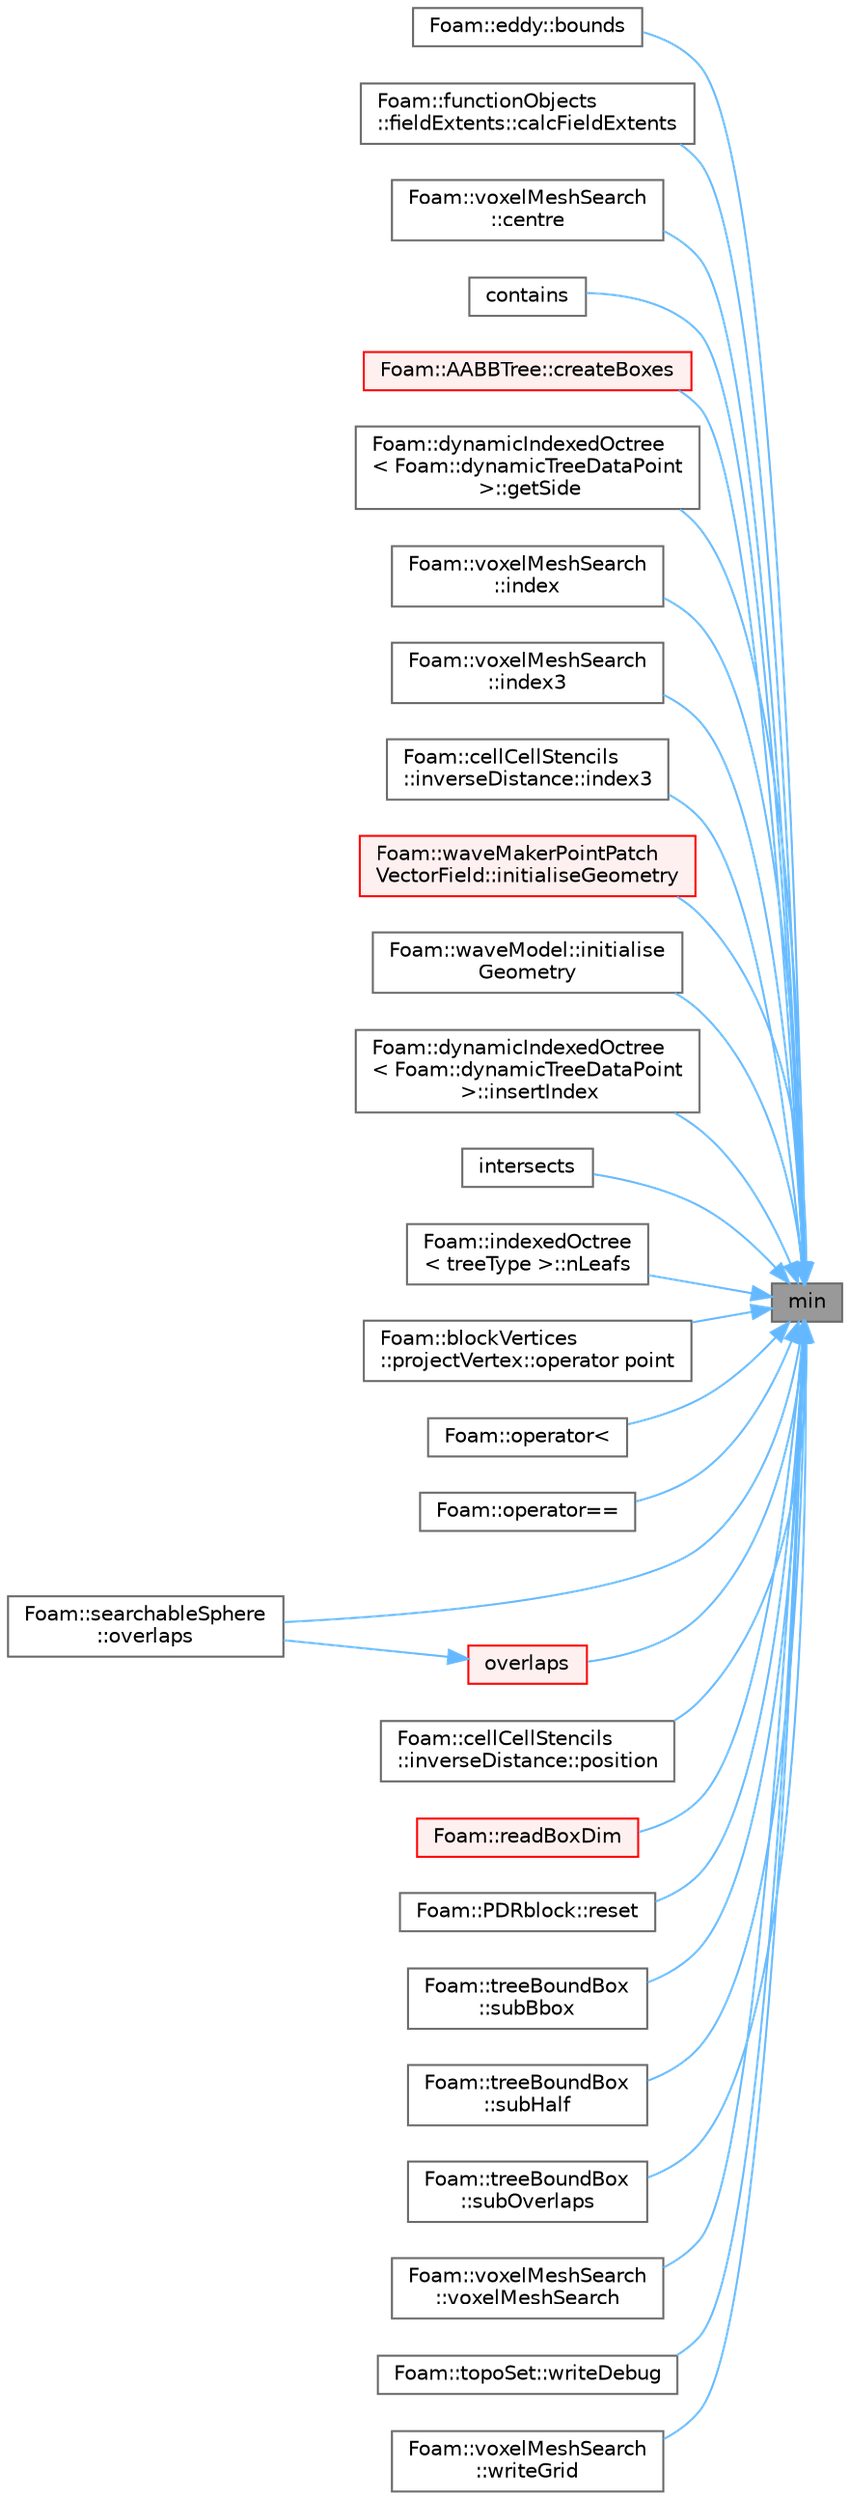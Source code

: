 digraph "min"
{
 // LATEX_PDF_SIZE
  bgcolor="transparent";
  edge [fontname=Helvetica,fontsize=10,labelfontname=Helvetica,labelfontsize=10];
  node [fontname=Helvetica,fontsize=10,shape=box,height=0.2,width=0.4];
  rankdir="RL";
  Node1 [id="Node000001",label="min",height=0.2,width=0.4,color="gray40", fillcolor="grey60", style="filled", fontcolor="black",tooltip=" "];
  Node1 -> Node2 [id="edge1_Node000001_Node000002",dir="back",color="steelblue1",style="solid",tooltip=" "];
  Node2 [id="Node000002",label="Foam::eddy::bounds",height=0.2,width=0.4,color="grey40", fillcolor="white", style="filled",URL="$classFoam_1_1eddy.html#a770d3362f5ef06420ea5589fd0809863",tooltip=" "];
  Node1 -> Node3 [id="edge2_Node000001_Node000003",dir="back",color="steelblue1",style="solid",tooltip=" "];
  Node3 [id="Node000003",label="Foam::functionObjects\l::fieldExtents::calcFieldExtents",height=0.2,width=0.4,color="grey40", fillcolor="white", style="filled",URL="$classFoam_1_1functionObjects_1_1fieldExtents.html#a3e44837471a34c6aa415c4e4ae208270",tooltip=" "];
  Node1 -> Node4 [id="edge3_Node000001_Node000004",dir="back",color="steelblue1",style="solid",tooltip=" "];
  Node4 [id="Node000004",label="Foam::voxelMeshSearch\l::centre",height=0.2,width=0.4,color="grey40", fillcolor="white", style="filled",URL="$classFoam_1_1voxelMeshSearch.html#afde485fad404629d06428389a02a4cae",tooltip=" "];
  Node1 -> Node5 [id="edge4_Node000001_Node000005",dir="back",color="steelblue1",style="solid",tooltip=" "];
  Node5 [id="Node000005",label="contains",height=0.2,width=0.4,color="grey40", fillcolor="white", style="filled",URL="$classFoam_1_1boundBox.html#a044fc3f0d2f5e453be466c5a09382671",tooltip=" "];
  Node1 -> Node6 [id="edge5_Node000001_Node000006",dir="back",color="steelblue1",style="solid",tooltip=" "];
  Node6 [id="Node000006",label="Foam::AABBTree::createBoxes",height=0.2,width=0.4,color="red", fillcolor="#FFF0F0", style="filled",URL="$classFoam_1_1AABBTree.html#a44dbc07e3813445decd3b6092055d6b3",tooltip=" "];
  Node1 -> Node8 [id="edge6_Node000001_Node000008",dir="back",color="steelblue1",style="solid",tooltip=" "];
  Node8 [id="Node000008",label="Foam::dynamicIndexedOctree\l\< Foam::dynamicTreeDataPoint\l \>::getSide",height=0.2,width=0.4,color="grey40", fillcolor="white", style="filled",URL="$classFoam_1_1dynamicIndexedOctree.html#a89a49f91953d426e94dff0935a783c27",tooltip=" "];
  Node1 -> Node9 [id="edge7_Node000001_Node000009",dir="back",color="steelblue1",style="solid",tooltip=" "];
  Node9 [id="Node000009",label="Foam::voxelMeshSearch\l::index",height=0.2,width=0.4,color="grey40", fillcolor="white", style="filled",URL="$classFoam_1_1voxelMeshSearch.html#a39f47dbf0999323a65bb9d1a0de300da",tooltip=" "];
  Node1 -> Node10 [id="edge8_Node000001_Node000010",dir="back",color="steelblue1",style="solid",tooltip=" "];
  Node10 [id="Node000010",label="Foam::voxelMeshSearch\l::index3",height=0.2,width=0.4,color="grey40", fillcolor="white", style="filled",URL="$classFoam_1_1voxelMeshSearch.html#a1d0ba6ff53f92b765be4edfeb95d2e70",tooltip=" "];
  Node1 -> Node11 [id="edge9_Node000001_Node000011",dir="back",color="steelblue1",style="solid",tooltip=" "];
  Node11 [id="Node000011",label="Foam::cellCellStencils\l::inverseDistance::index3",height=0.2,width=0.4,color="grey40", fillcolor="white", style="filled",URL="$classFoam_1_1cellCellStencils_1_1inverseDistance.html#a069ed2865704d47306b1433be730b2cb",tooltip=" "];
  Node1 -> Node12 [id="edge10_Node000001_Node000012",dir="back",color="steelblue1",style="solid",tooltip=" "];
  Node12 [id="Node000012",label="Foam::waveMakerPointPatch\lVectorField::initialiseGeometry",height=0.2,width=0.4,color="red", fillcolor="#FFF0F0", style="filled",URL="$classFoam_1_1waveMakerPointPatchVectorField.html#a001b6a612273aafe903ff878ed305ec9",tooltip=" "];
  Node1 -> Node14 [id="edge11_Node000001_Node000014",dir="back",color="steelblue1",style="solid",tooltip=" "];
  Node14 [id="Node000014",label="Foam::waveModel::initialise\lGeometry",height=0.2,width=0.4,color="grey40", fillcolor="white", style="filled",URL="$classFoam_1_1waveModel.html#a001b6a612273aafe903ff878ed305ec9",tooltip=" "];
  Node1 -> Node15 [id="edge12_Node000001_Node000015",dir="back",color="steelblue1",style="solid",tooltip=" "];
  Node15 [id="Node000015",label="Foam::dynamicIndexedOctree\l\< Foam::dynamicTreeDataPoint\l \>::insertIndex",height=0.2,width=0.4,color="grey40", fillcolor="white", style="filled",URL="$classFoam_1_1dynamicIndexedOctree.html#af7a674060888ace022858c8581c91c4d",tooltip=" "];
  Node1 -> Node16 [id="edge13_Node000001_Node000016",dir="back",color="steelblue1",style="solid",tooltip=" "];
  Node16 [id="Node000016",label="intersects",height=0.2,width=0.4,color="grey40", fillcolor="white", style="filled",URL="$classFoam_1_1boundBox.html#ad96fc6e4aa788519a25e3a42ef9a872b",tooltip=" "];
  Node1 -> Node17 [id="edge14_Node000001_Node000017",dir="back",color="steelblue1",style="solid",tooltip=" "];
  Node17 [id="Node000017",label="Foam::indexedOctree\l\< treeType \>::nLeafs",height=0.2,width=0.4,color="grey40", fillcolor="white", style="filled",URL="$classFoam_1_1indexedOctree.html#af4483dd0623f8cd7fbeed6ebf01a4314",tooltip=" "];
  Node1 -> Node18 [id="edge15_Node000001_Node000018",dir="back",color="steelblue1",style="solid",tooltip=" "];
  Node18 [id="Node000018",label="Foam::blockVertices\l::projectVertex::operator point",height=0.2,width=0.4,color="grey40", fillcolor="white", style="filled",URL="$classFoam_1_1blockVertices_1_1projectVertex.html#a35a5b34c1ad6198cc5d22f0ebae28498",tooltip=" "];
  Node1 -> Node19 [id="edge16_Node000001_Node000019",dir="back",color="steelblue1",style="solid",tooltip=" "];
  Node19 [id="Node000019",label="Foam::operator\<",height=0.2,width=0.4,color="grey40", fillcolor="white", style="filled",URL="$namespaceFoam.html#a72bcf6cebb3038bef06830165cc6b11a",tooltip=" "];
  Node1 -> Node20 [id="edge17_Node000001_Node000020",dir="back",color="steelblue1",style="solid",tooltip=" "];
  Node20 [id="Node000020",label="Foam::operator==",height=0.2,width=0.4,color="grey40", fillcolor="white", style="filled",URL="$namespaceFoam.html#a465319f1505493347f8298c5cdc4a5a0",tooltip=" "];
  Node1 -> Node21 [id="edge18_Node000001_Node000021",dir="back",color="steelblue1",style="solid",tooltip=" "];
  Node21 [id="Node000021",label="Foam::searchableSphere\l::overlaps",height=0.2,width=0.4,color="grey40", fillcolor="white", style="filled",URL="$classFoam_1_1searchableSphere.html#a3551e1f2a2837eb8b79493199f8e89f8",tooltip=" "];
  Node1 -> Node22 [id="edge19_Node000001_Node000022",dir="back",color="steelblue1",style="solid",tooltip=" "];
  Node22 [id="Node000022",label="overlaps",height=0.2,width=0.4,color="red", fillcolor="#FFF0F0", style="filled",URL="$classFoam_1_1boundBox.html#a3551e1f2a2837eb8b79493199f8e89f8",tooltip=" "];
  Node22 -> Node21 [id="edge20_Node000022_Node000021",dir="back",color="steelblue1",style="solid",tooltip=" "];
  Node1 -> Node29 [id="edge21_Node000001_Node000029",dir="back",color="steelblue1",style="solid",tooltip=" "];
  Node29 [id="Node000029",label="Foam::cellCellStencils\l::inverseDistance::position",height=0.2,width=0.4,color="grey40", fillcolor="white", style="filled",URL="$classFoam_1_1cellCellStencils_1_1inverseDistance.html#a395def25ad8b128beeed85e968588ec0",tooltip=" "];
  Node1 -> Node30 [id="edge22_Node000001_Node000030",dir="back",color="steelblue1",style="solid",tooltip=" "];
  Node30 [id="Node000030",label="Foam::readBoxDim",height=0.2,width=0.4,color="red", fillcolor="#FFF0F0", style="filled",URL="$namespaceFoam.html#a57b177e8e752d56a72c63153fc414771",tooltip=" "];
  Node1 -> Node35 [id="edge23_Node000001_Node000035",dir="back",color="steelblue1",style="solid",tooltip=" "];
  Node35 [id="Node000035",label="Foam::PDRblock::reset",height=0.2,width=0.4,color="grey40", fillcolor="white", style="filled",URL="$classFoam_1_1PDRblock.html#a8b61eedcd36fbf3094d3a942844b6619",tooltip=" "];
  Node1 -> Node36 [id="edge24_Node000001_Node000036",dir="back",color="steelblue1",style="solid",tooltip=" "];
  Node36 [id="Node000036",label="Foam::treeBoundBox\l::subBbox",height=0.2,width=0.4,color="grey40", fillcolor="white", style="filled",URL="$classFoam_1_1treeBoundBox.html#ad25c96ce2f752e9913e39722e034c4ce",tooltip=" "];
  Node1 -> Node37 [id="edge25_Node000001_Node000037",dir="back",color="steelblue1",style="solid",tooltip=" "];
  Node37 [id="Node000037",label="Foam::treeBoundBox\l::subHalf",height=0.2,width=0.4,color="grey40", fillcolor="white", style="filled",URL="$classFoam_1_1treeBoundBox.html#a96b16a9c87980d80bf197567fcbf9ae5",tooltip=" "];
  Node1 -> Node38 [id="edge26_Node000001_Node000038",dir="back",color="steelblue1",style="solid",tooltip=" "];
  Node38 [id="Node000038",label="Foam::treeBoundBox\l::subOverlaps",height=0.2,width=0.4,color="grey40", fillcolor="white", style="filled",URL="$classFoam_1_1treeBoundBox.html#aa82bdd2f440c3da0fb5d6f634be328dd",tooltip=" "];
  Node1 -> Node39 [id="edge27_Node000001_Node000039",dir="back",color="steelblue1",style="solid",tooltip=" "];
  Node39 [id="Node000039",label="Foam::voxelMeshSearch\l::voxelMeshSearch",height=0.2,width=0.4,color="grey40", fillcolor="white", style="filled",URL="$classFoam_1_1voxelMeshSearch.html#aa4ff7fbc17157761413a3f0e69b70459",tooltip=" "];
  Node1 -> Node40 [id="edge28_Node000001_Node000040",dir="back",color="steelblue1",style="solid",tooltip=" "];
  Node40 [id="Node000040",label="Foam::topoSet::writeDebug",height=0.2,width=0.4,color="grey40", fillcolor="white", style="filled",URL="$classFoam_1_1topoSet.html#a9d882cb93b5f6ce3eb810cf81a1802bc",tooltip=" "];
  Node1 -> Node41 [id="edge29_Node000001_Node000041",dir="back",color="steelblue1",style="solid",tooltip=" "];
  Node41 [id="Node000041",label="Foam::voxelMeshSearch\l::writeGrid",height=0.2,width=0.4,color="grey40", fillcolor="white", style="filled",URL="$classFoam_1_1voxelMeshSearch.html#adcdc209ec459027040f775a794a0ca66",tooltip=" "];
}
